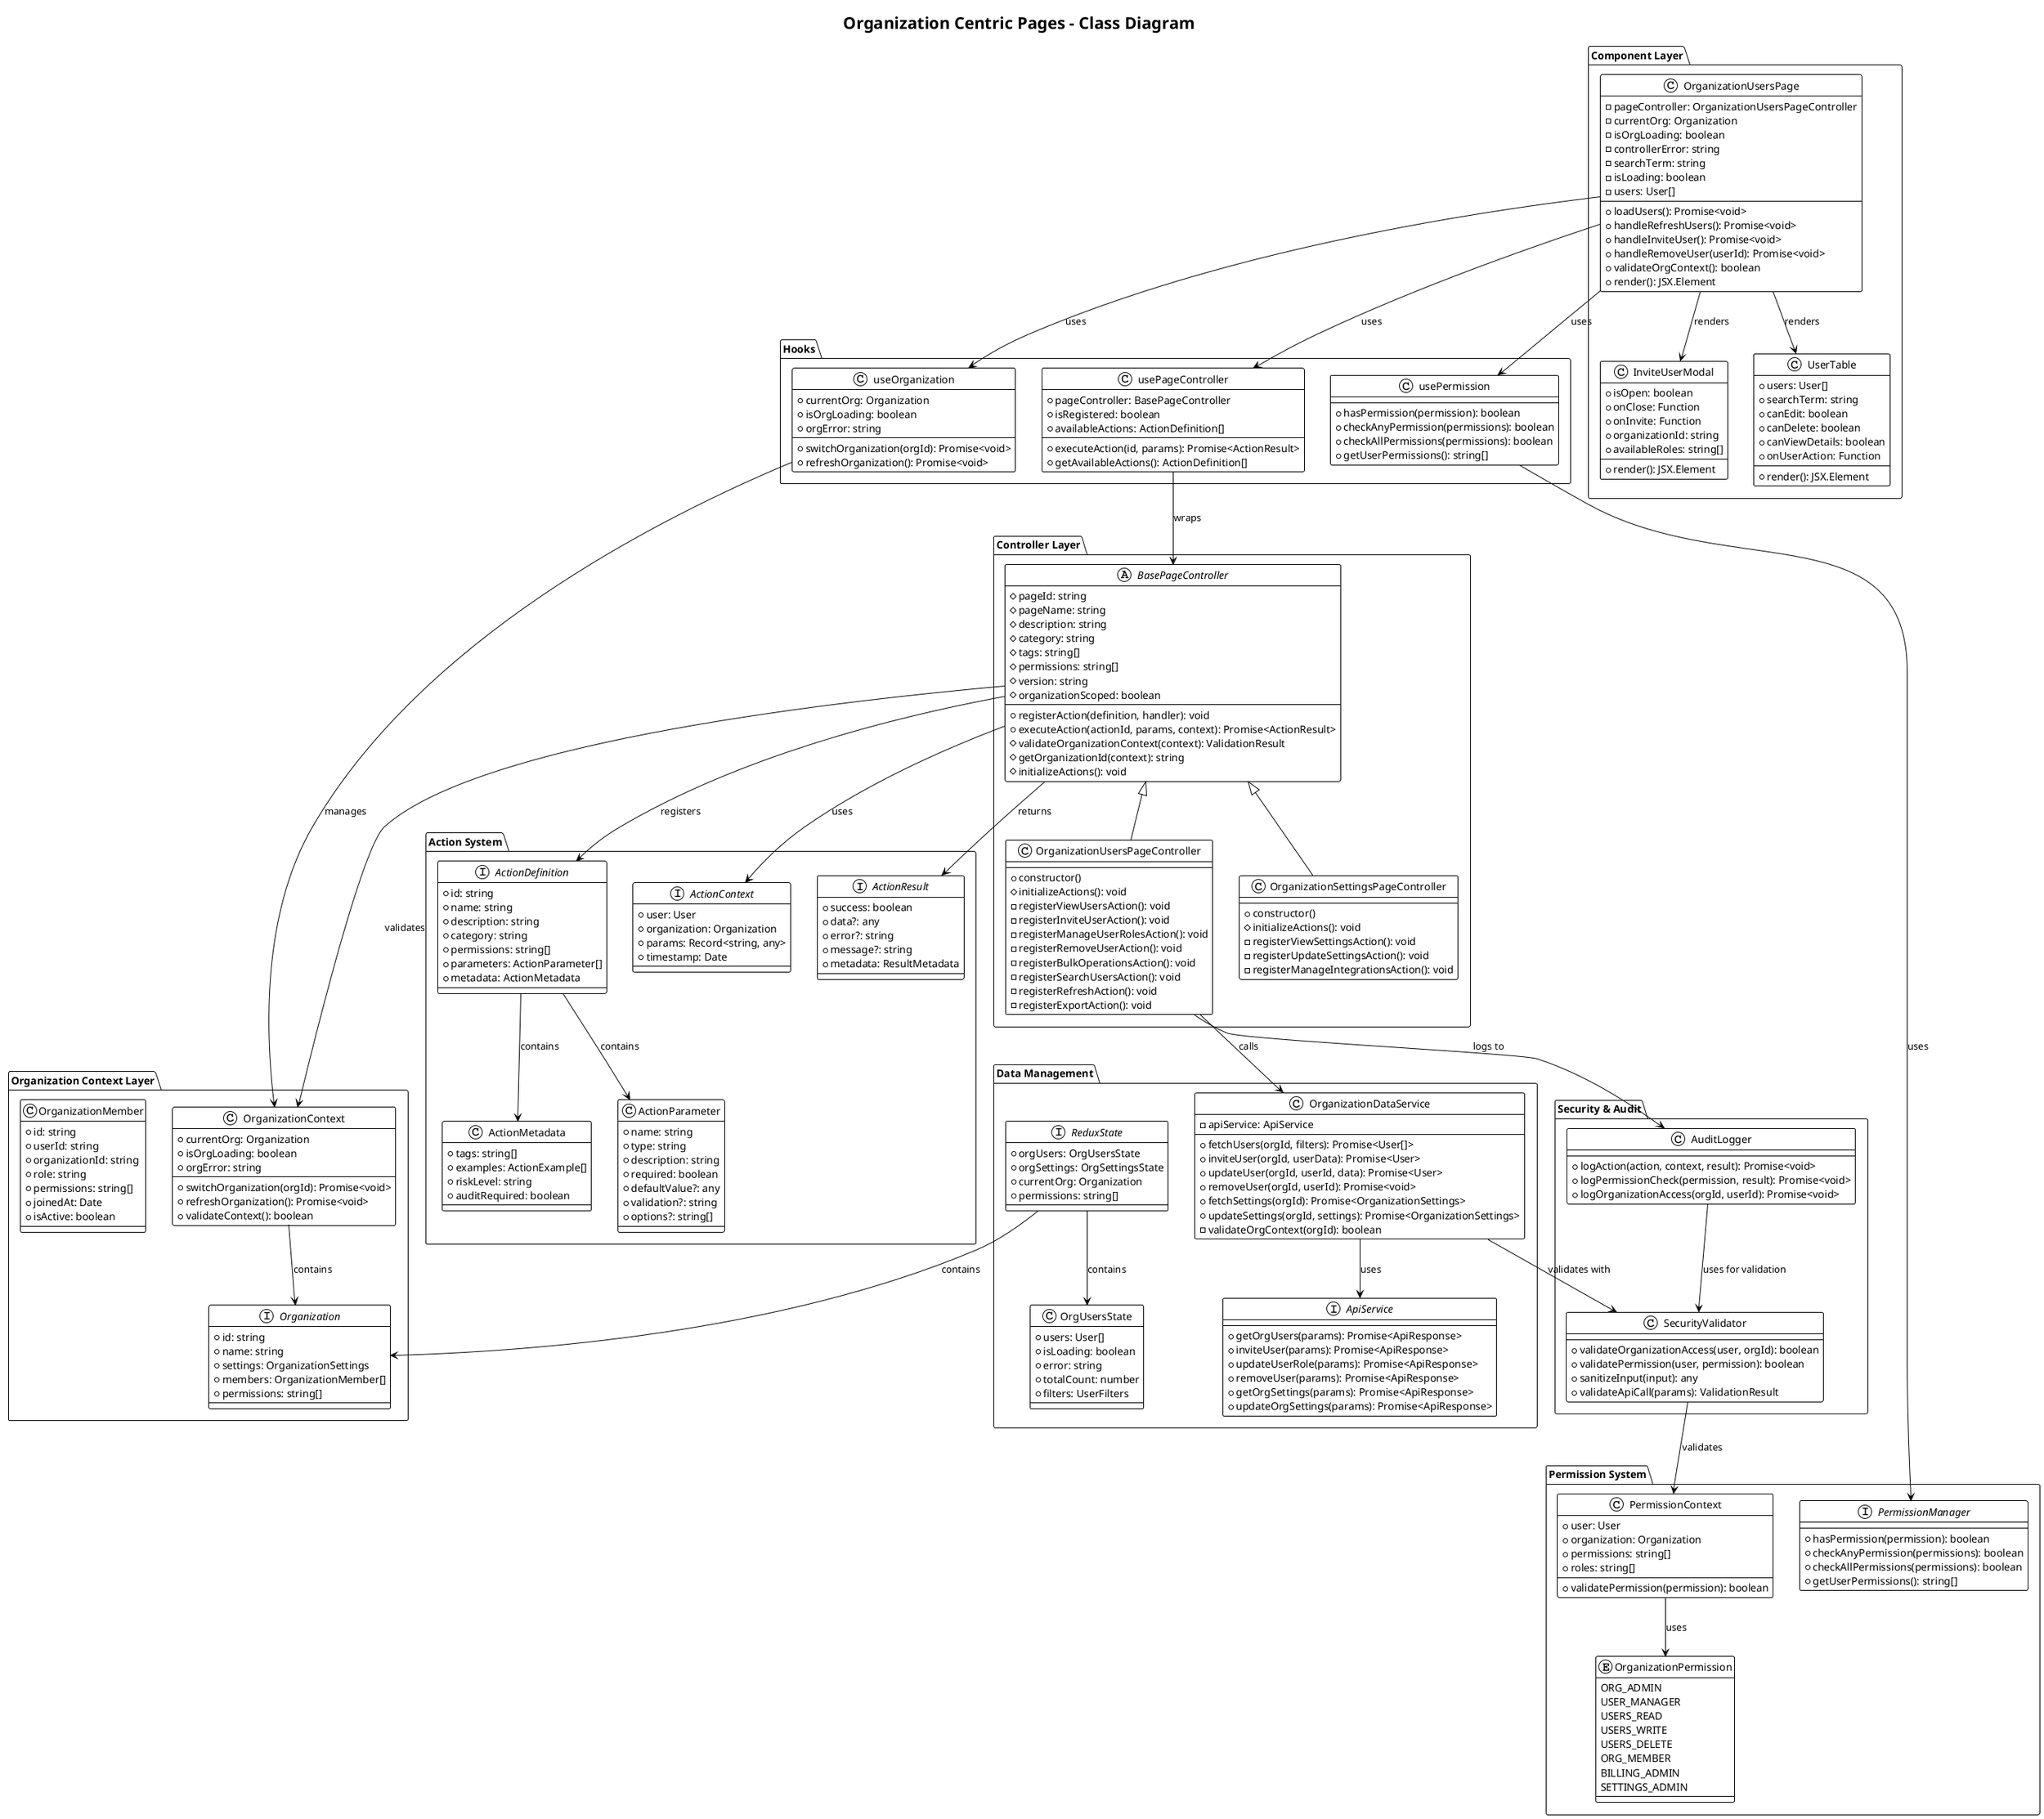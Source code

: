 @startuml Organization Centric Pages - Class Diagram
!theme plain
title Organization Centric Pages - Class Diagram

package "Organization Context Layer" {
    interface Organization {
        +id: string
        +name: string
        +settings: OrganizationSettings
        +members: OrganizationMember[]
        +permissions: string[]
    }
    
    class OrganizationContext {
        +currentOrg: Organization
        +isOrgLoading: boolean
        +orgError: string
        +switchOrganization(orgId): Promise<void>
        +refreshOrganization(): Promise<void>
        +validateContext(): boolean
    }
    
    class OrganizationMember {
        +id: string
        +userId: string
        +organizationId: string
        +role: string
        +permissions: string[]
        +joinedAt: Date
        +isActive: boolean
    }
}

package "Permission System" {
    interface PermissionManager {
        +hasPermission(permission): boolean
        +checkAnyPermission(permissions): boolean
        +checkAllPermissions(permissions): boolean
        +getUserPermissions(): string[]
    }
    
    enum OrganizationPermission {
        ORG_ADMIN
        USER_MANAGER
        USERS_READ
        USERS_WRITE
        USERS_DELETE
        ORG_MEMBER
        BILLING_ADMIN
        SETTINGS_ADMIN
    }
    
    class PermissionContext {
        +user: User
        +organization: Organization
        +permissions: string[]
        +roles: string[]
        +validatePermission(permission): boolean
    }
}

package "Controller Layer" {
    abstract class BasePageController {
        #pageId: string
        #pageName: string
        #description: string
        #category: string
        #tags: string[]
        #permissions: string[]
        #version: string
        #organizationScoped: boolean
        +registerAction(definition, handler): void
        +executeAction(actionId, params, context): Promise<ActionResult>
        #validateOrganizationContext(context): ValidationResult
        #getOrganizationId(context): string
        #initializeActions(): void
    }
    
    class OrganizationUsersPageController extends BasePageController {
        +constructor()
        #initializeActions(): void
        -registerViewUsersAction(): void
        -registerInviteUserAction(): void
        -registerManageUserRolesAction(): void
        -registerRemoveUserAction(): void
        -registerBulkOperationsAction(): void
        -registerSearchUsersAction(): void
        -registerRefreshAction(): void
        -registerExportAction(): void
    }
    
    class OrganizationSettingsPageController extends BasePageController {
        +constructor()
        #initializeActions(): void
        -registerViewSettingsAction(): void
        -registerUpdateSettingsAction(): void
        -registerManageIntegrationsAction(): void
    }
}

package "Action System" {
    interface ActionDefinition {
        +id: string
        +name: string
        +description: string
        +category: string
        +permissions: string[]
        +parameters: ActionParameter[]
        +metadata: ActionMetadata
    }
    
    interface ActionContext {
        +user: User
        +organization: Organization
        +params: Record<string, any>
        +timestamp: Date
    }
    
    interface ActionResult {
        +success: boolean
        +data?: any
        +error?: string
        +message?: string
        +metadata: ResultMetadata
    }
    
    class ActionParameter {
        +name: string
        +type: string
        +description: string
        +required: boolean
        +defaultValue?: any
        +validation?: string
        +options?: string[]
    }
    
    class ActionMetadata {
        +tags: string[]
        +examples: ActionExample[]
        +riskLevel: string
        +auditRequired: boolean
    }
}

package "Data Management" {
    interface ApiService {
        +getOrgUsers(params): Promise<ApiResponse>
        +inviteUser(params): Promise<ApiResponse>
        +updateUserRole(params): Promise<ApiResponse>
        +removeUser(params): Promise<ApiResponse>
        +getOrgSettings(params): Promise<ApiResponse>
        +updateOrgSettings(params): Promise<ApiResponse>
    }
    
    class OrganizationDataService {
        -apiService: ApiService
        +fetchUsers(orgId, filters): Promise<User[]>
        +inviteUser(orgId, userData): Promise<User>
        +updateUser(orgId, userId, data): Promise<User>
        +removeUser(orgId, userId): Promise<void>
        +fetchSettings(orgId): Promise<OrganizationSettings>
        +updateSettings(orgId, settings): Promise<OrganizationSettings>
        -validateOrgContext(orgId): boolean
    }
    
    interface ReduxState {
        +orgUsers: OrgUsersState
        +orgSettings: OrgSettingsState
        +currentOrg: Organization
        +permissions: string[]
    }
    
    class OrgUsersState {
        +users: User[]
        +isLoading: boolean
        +error: string
        +totalCount: number
        +filters: UserFilters
    }
}

package "Component Layer" {
    class OrganizationUsersPage {
        -pageController: OrganizationUsersPageController
        -currentOrg: Organization
        -isOrgLoading: boolean
        -controllerError: string
        -searchTerm: string
        -isLoading: boolean
        -users: User[]
        +loadUsers(): Promise<void>
        +handleRefreshUsers(): Promise<void>
        +handleInviteUser(): Promise<void>
        +handleRemoveUser(userId): Promise<void>
        +validateOrgContext(): boolean
        +render(): JSX.Element
    }
    
    class UserTable {
        +users: User[]
        +searchTerm: string
        +canEdit: boolean
        +canDelete: boolean
        +canViewDetails: boolean
        +onUserAction: Function
        +render(): JSX.Element
    }
    
    class InviteUserModal {
        +isOpen: boolean
        +onClose: Function
        +onInvite: Function
        +organizationId: string
        +availableRoles: string[]
        +render(): JSX.Element
    }
}

package "Hooks" {
    class usePageController {
        +pageController: BasePageController
        +isRegistered: boolean
        +availableActions: ActionDefinition[]
        +executeAction(id, params): Promise<ActionResult>
        +getAvailableActions(): ActionDefinition[]
    }
    
    class useOrganization {
        +currentOrg: Organization
        +isOrgLoading: boolean
        +orgError: string
        +switchOrganization(orgId): Promise<void>
        +refreshOrganization(): Promise<void>
    }
    
    class usePermission {
        +hasPermission(permission): boolean
        +checkAnyPermission(permissions): boolean
        +checkAllPermissions(permissions): boolean
        +getUserPermissions(): string[]
    }
}

package "Security & Audit" {
    class AuditLogger {
        +logAction(action, context, result): Promise<void>
        +logPermissionCheck(permission, result): Promise<void>
        +logOrganizationAccess(orgId, userId): Promise<void>
    }
    
    class SecurityValidator {
        +validateOrganizationAccess(user, orgId): boolean
        +validatePermission(user, permission): boolean
        +sanitizeInput(input): any
        +validateApiCall(params): ValidationResult
    }
}

' Relationships
BasePageController --> ActionDefinition : registers
BasePageController --> ActionContext : uses
BasePageController --> ActionResult : returns
BasePageController --> OrganizationContext : validates

OrganizationUsersPageController --> OrganizationDataService : calls
OrganizationUsersPageController --> AuditLogger : logs to

OrganizationUsersPage --> usePageController : uses
OrganizationUsersPage --> useOrganization : uses
OrganizationUsersPage --> usePermission : uses
OrganizationUsersPage --> UserTable : renders
OrganizationUsersPage --> InviteUserModal : renders

useOrganization --> OrganizationContext : manages
usePermission --> PermissionManager : uses
usePageController --> BasePageController : wraps

OrganizationDataService --> ApiService : uses
OrganizationDataService --> SecurityValidator : validates with

OrganizationContext --> Organization : contains
PermissionContext --> OrganizationPermission : uses
ActionDefinition --> ActionParameter : contains
ActionDefinition --> ActionMetadata : contains

ReduxState --> OrgUsersState : contains
ReduxState --> Organization : contains

AuditLogger --> SecurityValidator : uses for validation
SecurityValidator --> PermissionContext : validates

@enduml